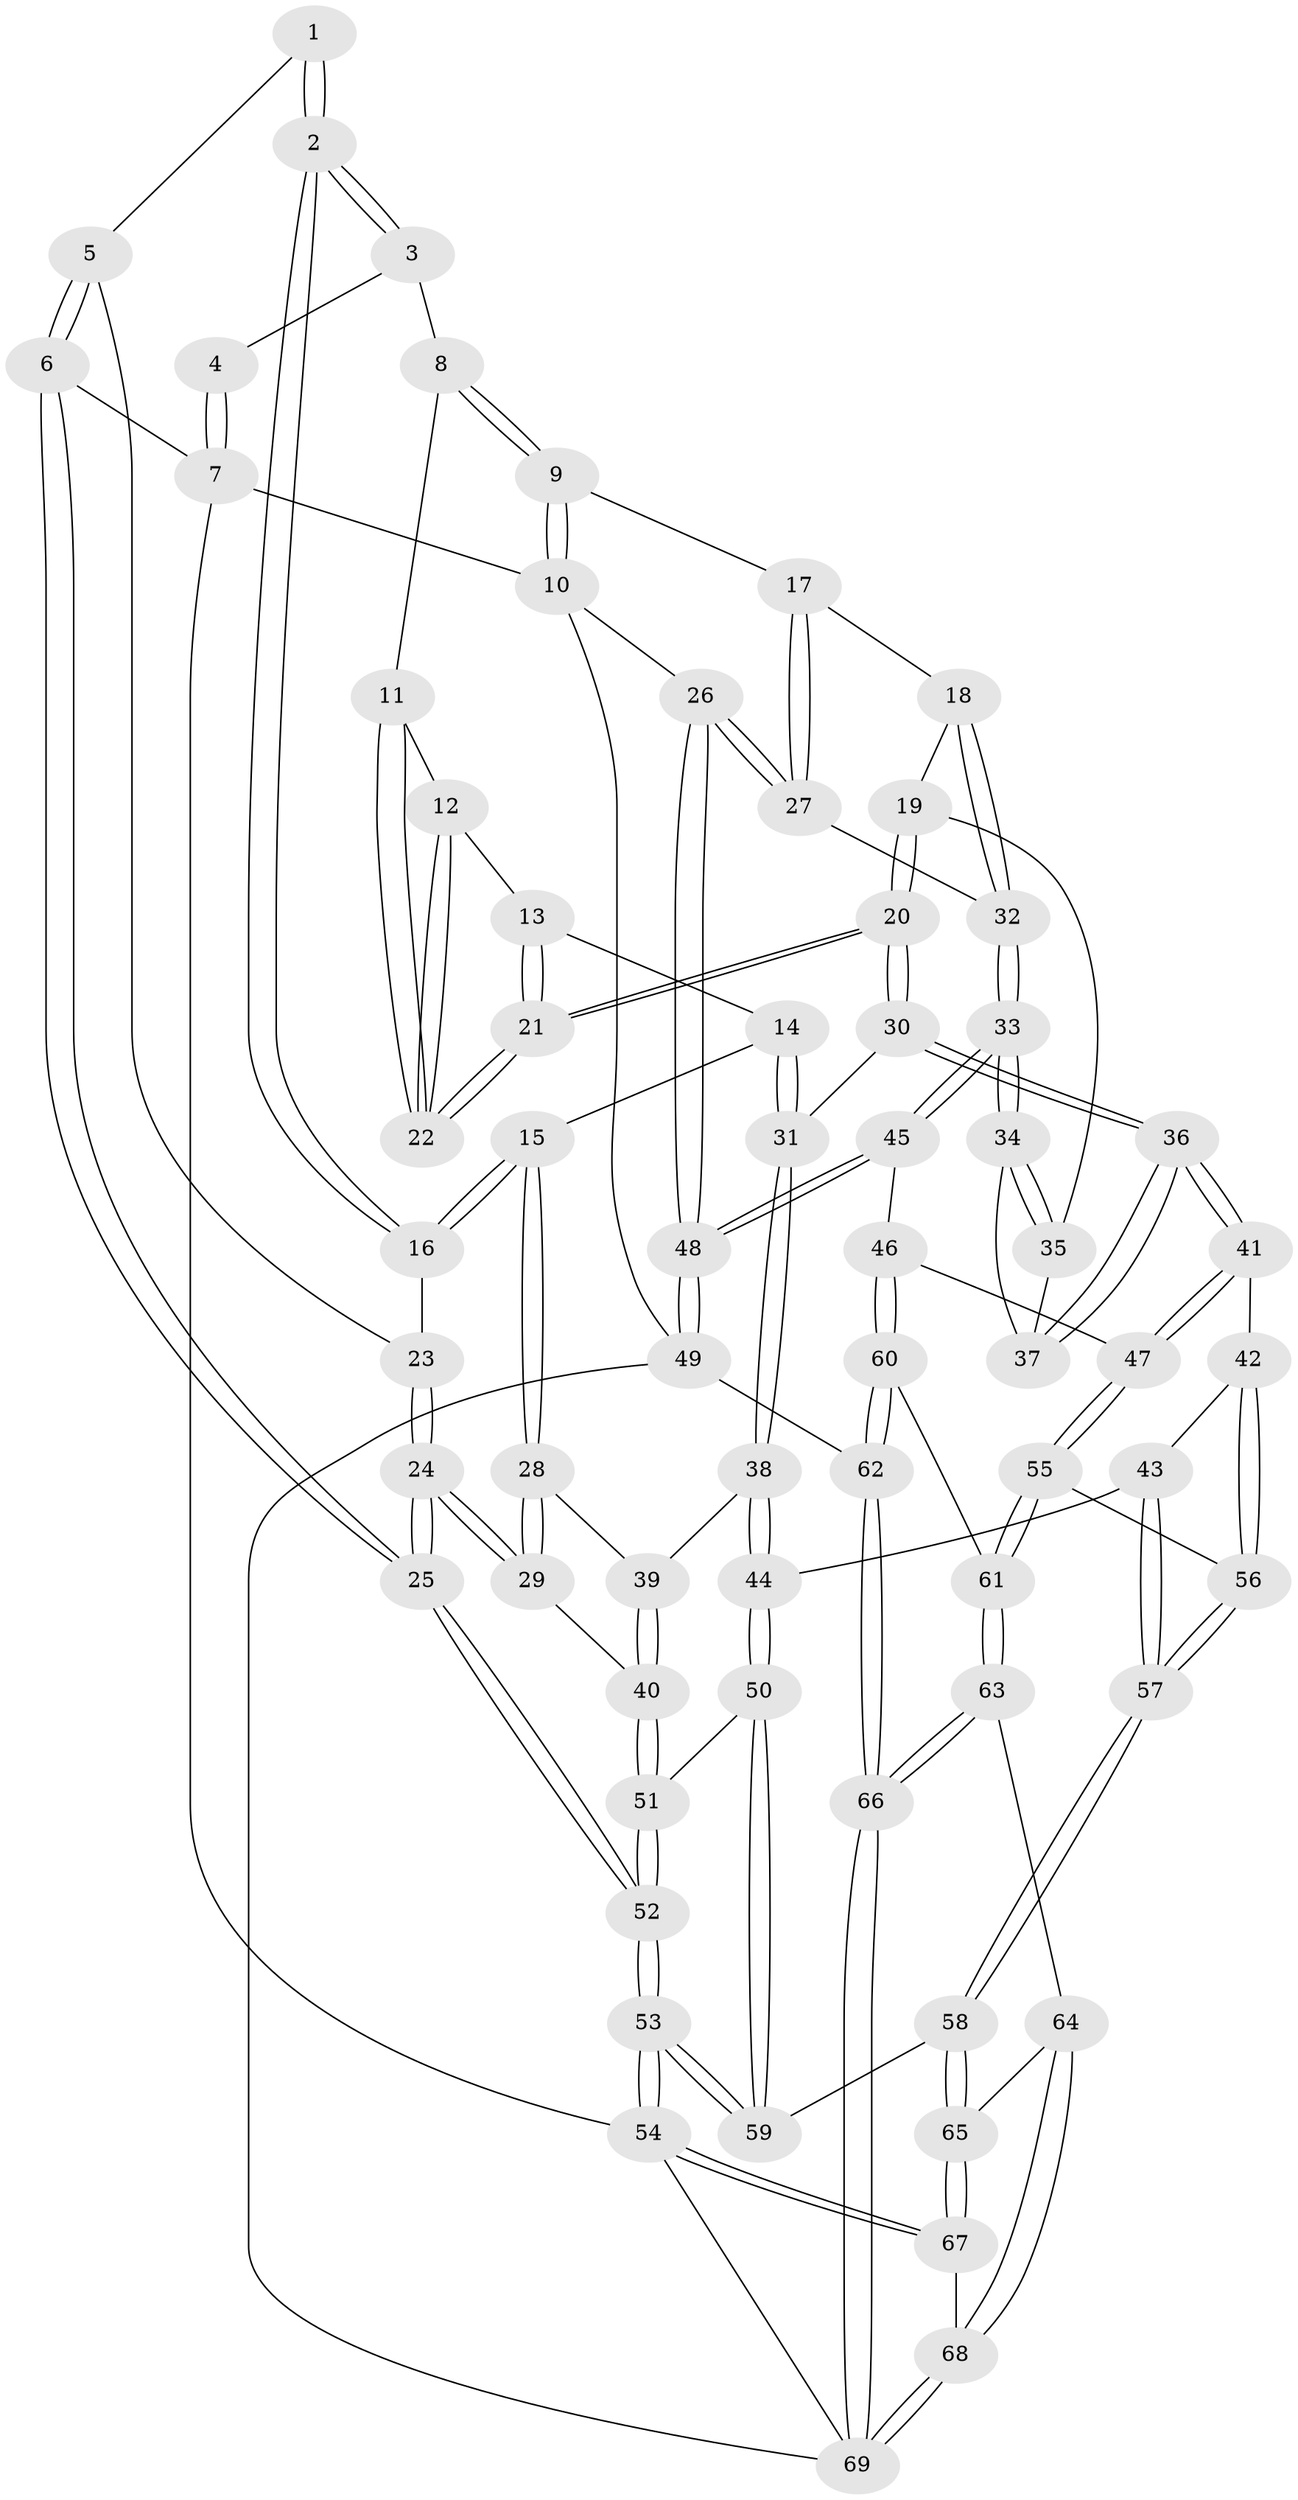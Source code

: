 // coarse degree distribution, {3: 0.08333333333333333, 6: 0.125, 5: 0.4166666666666667, 4: 0.3333333333333333, 2: 0.020833333333333332, 8: 0.020833333333333332}
// Generated by graph-tools (version 1.1) at 2025/52/02/27/25 19:52:44]
// undirected, 69 vertices, 169 edges
graph export_dot {
graph [start="1"]
  node [color=gray90,style=filled];
  1 [pos="+0.11727845362040629+0.06156848298564899"];
  2 [pos="+0.21608032467053387+0.11159640315572508"];
  3 [pos="+0.3497113289363875+0"];
  4 [pos="+0.03687955737546932+0"];
  5 [pos="+0.07173847213915817+0.11396519809808814"];
  6 [pos="+0+0"];
  7 [pos="+0+0"];
  8 [pos="+0.4570792187864331+0"];
  9 [pos="+0.828583866144793+0"];
  10 [pos="+1+0"];
  11 [pos="+0.44090949054266854+0"];
  12 [pos="+0.407963562773213+0.07043031205240717"];
  13 [pos="+0.3890533173426677+0.13449561396836718"];
  14 [pos="+0.32840068288691326+0.21958292951359853"];
  15 [pos="+0.2293058797761864+0.22139179839024545"];
  16 [pos="+0.2096872864531616+0.18353744701221206"];
  17 [pos="+0.795442530763848+0"];
  18 [pos="+0.738269565125449+0.11811364147631899"];
  19 [pos="+0.7332985207091917+0.1252823561807774"];
  20 [pos="+0.5351595673178138+0.2551504547646635"];
  21 [pos="+0.5227406009426333+0.237202494371614"];
  22 [pos="+0.5197064269169698+0.22777567299823837"];
  23 [pos="+0.09797079861165199+0.15785298138324128"];
  24 [pos="+0+0.37248826161024656"];
  25 [pos="+0+0.3771648154646595"];
  26 [pos="+1+0.3186240868906843"];
  27 [pos="+0.9475474642615976+0.28894561578476863"];
  28 [pos="+0.19078228940632105+0.3030181348822554"];
  29 [pos="+0.026553595624912104+0.3853032321007267"];
  30 [pos="+0.47655457037913823+0.3632541369353715"];
  31 [pos="+0.4718538838765115+0.36391734748869187"];
  32 [pos="+0.8763279631633568+0.41311750991294854"];
  33 [pos="+0.8643753321816792+0.48631867853754274"];
  34 [pos="+0.7897901881494094+0.4303463898500702"];
  35 [pos="+0.7264268650933211+0.1865037046939915"];
  36 [pos="+0.5643650906510934+0.4249063943647622"];
  37 [pos="+0.6705131295222118+0.3819498590464324"];
  38 [pos="+0.34907024369221434+0.4664405128478821"];
  39 [pos="+0.22995112846634116+0.3478571055132906"];
  40 [pos="+0.16993422103752917+0.5263835248915719"];
  41 [pos="+0.5918327462885462+0.5096628914345899"];
  42 [pos="+0.47340323460235034+0.568900816485155"];
  43 [pos="+0.3380848817189066+0.5196438194444197"];
  44 [pos="+0.33252450954964596+0.5125987459893587"];
  45 [pos="+0.879634837150448+0.5316311686690631"];
  46 [pos="+0.8164886902884539+0.5618858516372934"];
  47 [pos="+0.6206065909210221+0.5503192425719329"];
  48 [pos="+1+0.6601035502820667"];
  49 [pos="+1+0.6957068366565916"];
  50 [pos="+0.2217795968356311+0.5628475256239414"];
  51 [pos="+0.17885261774801767+0.5362236602166163"];
  52 [pos="+0+0.7495778423435663"];
  53 [pos="+0+0.8972242912233896"];
  54 [pos="+0+1"];
  55 [pos="+0.5603733439874282+0.7171907042386668"];
  56 [pos="+0.5178380362732716+0.7185222758330351"];
  57 [pos="+0.42637936519273223+0.7433575666635244"];
  58 [pos="+0.34277602229781495+0.8343505664816468"];
  59 [pos="+0.17664949908704677+0.7565627194282875"];
  60 [pos="+0.7174486413296035+0.747234407179826"];
  61 [pos="+0.6310602493172673+0.7745728702650454"];
  62 [pos="+0.8752074354214405+0.8414476022870744"];
  63 [pos="+0.6316781945082678+0.8774047467708335"];
  64 [pos="+0.5359804860324695+0.9421686728087028"];
  65 [pos="+0.3442803440894245+0.8410887957341638"];
  66 [pos="+0.7778615870253202+1"];
  67 [pos="+0.2652333758669113+1"];
  68 [pos="+0.5181757619116901+1"];
  69 [pos="+0.807616682925827+1"];
  1 -- 2;
  1 -- 2;
  1 -- 5;
  2 -- 3;
  2 -- 3;
  2 -- 16;
  2 -- 16;
  3 -- 4;
  3 -- 8;
  4 -- 7;
  4 -- 7;
  5 -- 6;
  5 -- 6;
  5 -- 23;
  6 -- 7;
  6 -- 25;
  6 -- 25;
  7 -- 10;
  7 -- 54;
  8 -- 9;
  8 -- 9;
  8 -- 11;
  9 -- 10;
  9 -- 10;
  9 -- 17;
  10 -- 26;
  10 -- 49;
  11 -- 12;
  11 -- 22;
  11 -- 22;
  12 -- 13;
  12 -- 22;
  12 -- 22;
  13 -- 14;
  13 -- 21;
  13 -- 21;
  14 -- 15;
  14 -- 31;
  14 -- 31;
  15 -- 16;
  15 -- 16;
  15 -- 28;
  15 -- 28;
  16 -- 23;
  17 -- 18;
  17 -- 27;
  17 -- 27;
  18 -- 19;
  18 -- 32;
  18 -- 32;
  19 -- 20;
  19 -- 20;
  19 -- 35;
  20 -- 21;
  20 -- 21;
  20 -- 30;
  20 -- 30;
  21 -- 22;
  21 -- 22;
  23 -- 24;
  23 -- 24;
  24 -- 25;
  24 -- 25;
  24 -- 29;
  24 -- 29;
  25 -- 52;
  25 -- 52;
  26 -- 27;
  26 -- 27;
  26 -- 48;
  26 -- 48;
  27 -- 32;
  28 -- 29;
  28 -- 29;
  28 -- 39;
  29 -- 40;
  30 -- 31;
  30 -- 36;
  30 -- 36;
  31 -- 38;
  31 -- 38;
  32 -- 33;
  32 -- 33;
  33 -- 34;
  33 -- 34;
  33 -- 45;
  33 -- 45;
  34 -- 35;
  34 -- 35;
  34 -- 37;
  35 -- 37;
  36 -- 37;
  36 -- 37;
  36 -- 41;
  36 -- 41;
  38 -- 39;
  38 -- 44;
  38 -- 44;
  39 -- 40;
  39 -- 40;
  40 -- 51;
  40 -- 51;
  41 -- 42;
  41 -- 47;
  41 -- 47;
  42 -- 43;
  42 -- 56;
  42 -- 56;
  43 -- 44;
  43 -- 57;
  43 -- 57;
  44 -- 50;
  44 -- 50;
  45 -- 46;
  45 -- 48;
  45 -- 48;
  46 -- 47;
  46 -- 60;
  46 -- 60;
  47 -- 55;
  47 -- 55;
  48 -- 49;
  48 -- 49;
  49 -- 62;
  49 -- 69;
  50 -- 51;
  50 -- 59;
  50 -- 59;
  51 -- 52;
  51 -- 52;
  52 -- 53;
  52 -- 53;
  53 -- 54;
  53 -- 54;
  53 -- 59;
  53 -- 59;
  54 -- 67;
  54 -- 67;
  54 -- 69;
  55 -- 56;
  55 -- 61;
  55 -- 61;
  56 -- 57;
  56 -- 57;
  57 -- 58;
  57 -- 58;
  58 -- 59;
  58 -- 65;
  58 -- 65;
  60 -- 61;
  60 -- 62;
  60 -- 62;
  61 -- 63;
  61 -- 63;
  62 -- 66;
  62 -- 66;
  63 -- 64;
  63 -- 66;
  63 -- 66;
  64 -- 65;
  64 -- 68;
  64 -- 68;
  65 -- 67;
  65 -- 67;
  66 -- 69;
  66 -- 69;
  67 -- 68;
  68 -- 69;
  68 -- 69;
}
